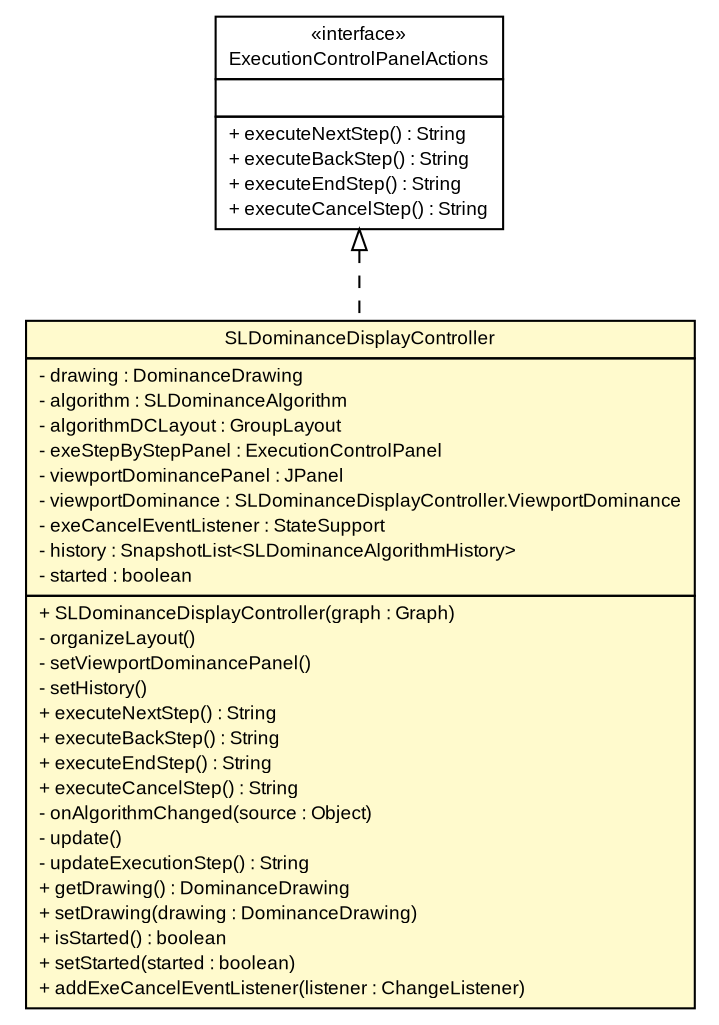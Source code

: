 #!/usr/local/bin/dot
#
# Class diagram 
# Generated by UMLGraph version R5_6 (http://www.umlgraph.org/)
#

digraph G {
	edge [fontname="arial",fontsize=10,labelfontname="arial",labelfontsize=10];
	node [fontname="arial",fontsize=10,shape=plaintext];
	nodesep=0.25;
	ranksep=0.5;
	// pfc.controllers.algorithms.SLDominanceDisplayController
	c14179 [label=<<table title="pfc.controllers.algorithms.SLDominanceDisplayController" border="0" cellborder="1" cellspacing="0" cellpadding="2" port="p" bgcolor="lemonChiffon" href="./SLDominanceDisplayController.html">
		<tr><td><table border="0" cellspacing="0" cellpadding="1">
<tr><td align="center" balign="center"> SLDominanceDisplayController </td></tr>
		</table></td></tr>
		<tr><td><table border="0" cellspacing="0" cellpadding="1">
<tr><td align="left" balign="left"> - drawing : DominanceDrawing </td></tr>
<tr><td align="left" balign="left"> - algorithm : SLDominanceAlgorithm </td></tr>
<tr><td align="left" balign="left"> - algorithmDCLayout : GroupLayout </td></tr>
<tr><td align="left" balign="left"> - exeStepByStepPanel : ExecutionControlPanel </td></tr>
<tr><td align="left" balign="left"> - viewportDominancePanel : JPanel </td></tr>
<tr><td align="left" balign="left"> - viewportDominance : SLDominanceDisplayController.ViewportDominance </td></tr>
<tr><td align="left" balign="left"> - exeCancelEventListener : StateSupport </td></tr>
<tr><td align="left" balign="left"> - history : SnapshotList&lt;SLDominanceAlgorithmHistory&gt; </td></tr>
<tr><td align="left" balign="left"> - started : boolean </td></tr>
		</table></td></tr>
		<tr><td><table border="0" cellspacing="0" cellpadding="1">
<tr><td align="left" balign="left"> + SLDominanceDisplayController(graph : Graph) </td></tr>
<tr><td align="left" balign="left"> - organizeLayout() </td></tr>
<tr><td align="left" balign="left"> - setViewportDominancePanel() </td></tr>
<tr><td align="left" balign="left"> - setHistory() </td></tr>
<tr><td align="left" balign="left"> + executeNextStep() : String </td></tr>
<tr><td align="left" balign="left"> + executeBackStep() : String </td></tr>
<tr><td align="left" balign="left"> + executeEndStep() : String </td></tr>
<tr><td align="left" balign="left"> + executeCancelStep() : String </td></tr>
<tr><td align="left" balign="left"> - onAlgorithmChanged(source : Object) </td></tr>
<tr><td align="left" balign="left"> - update() </td></tr>
<tr><td align="left" balign="left"> - updateExecutionStep() : String </td></tr>
<tr><td align="left" balign="left"> + getDrawing() : DominanceDrawing </td></tr>
<tr><td align="left" balign="left"> + setDrawing(drawing : DominanceDrawing) </td></tr>
<tr><td align="left" balign="left"> + isStarted() : boolean </td></tr>
<tr><td align="left" balign="left"> + setStarted(started : boolean) </td></tr>
<tr><td align="left" balign="left"> + addExeCancelEventListener(listener : ChangeListener) </td></tr>
		</table></td></tr>
		</table>>, URL="./SLDominanceDisplayController.html", fontname="arial", fontcolor="black", fontsize=9.0];
	// pfc.controllers.algorithms.ExecutionControlPanelActions
	c14187 [label=<<table title="pfc.controllers.algorithms.ExecutionControlPanelActions" border="0" cellborder="1" cellspacing="0" cellpadding="2" port="p" href="./ExecutionControlPanelActions.html">
		<tr><td><table border="0" cellspacing="0" cellpadding="1">
<tr><td align="center" balign="center"> &#171;interface&#187; </td></tr>
<tr><td align="center" balign="center"> ExecutionControlPanelActions </td></tr>
		</table></td></tr>
		<tr><td><table border="0" cellspacing="0" cellpadding="1">
<tr><td align="left" balign="left">  </td></tr>
		</table></td></tr>
		<tr><td><table border="0" cellspacing="0" cellpadding="1">
<tr><td align="left" balign="left"> + executeNextStep() : String </td></tr>
<tr><td align="left" balign="left"> + executeBackStep() : String </td></tr>
<tr><td align="left" balign="left"> + executeEndStep() : String </td></tr>
<tr><td align="left" balign="left"> + executeCancelStep() : String </td></tr>
		</table></td></tr>
		</table>>, URL="./ExecutionControlPanelActions.html", fontname="arial", fontcolor="black", fontsize=9.0];
	//pfc.controllers.algorithms.SLDominanceDisplayController implements pfc.controllers.algorithms.ExecutionControlPanelActions
	c14187:p -> c14179:p [dir=back,arrowtail=empty,style=dashed];
}

